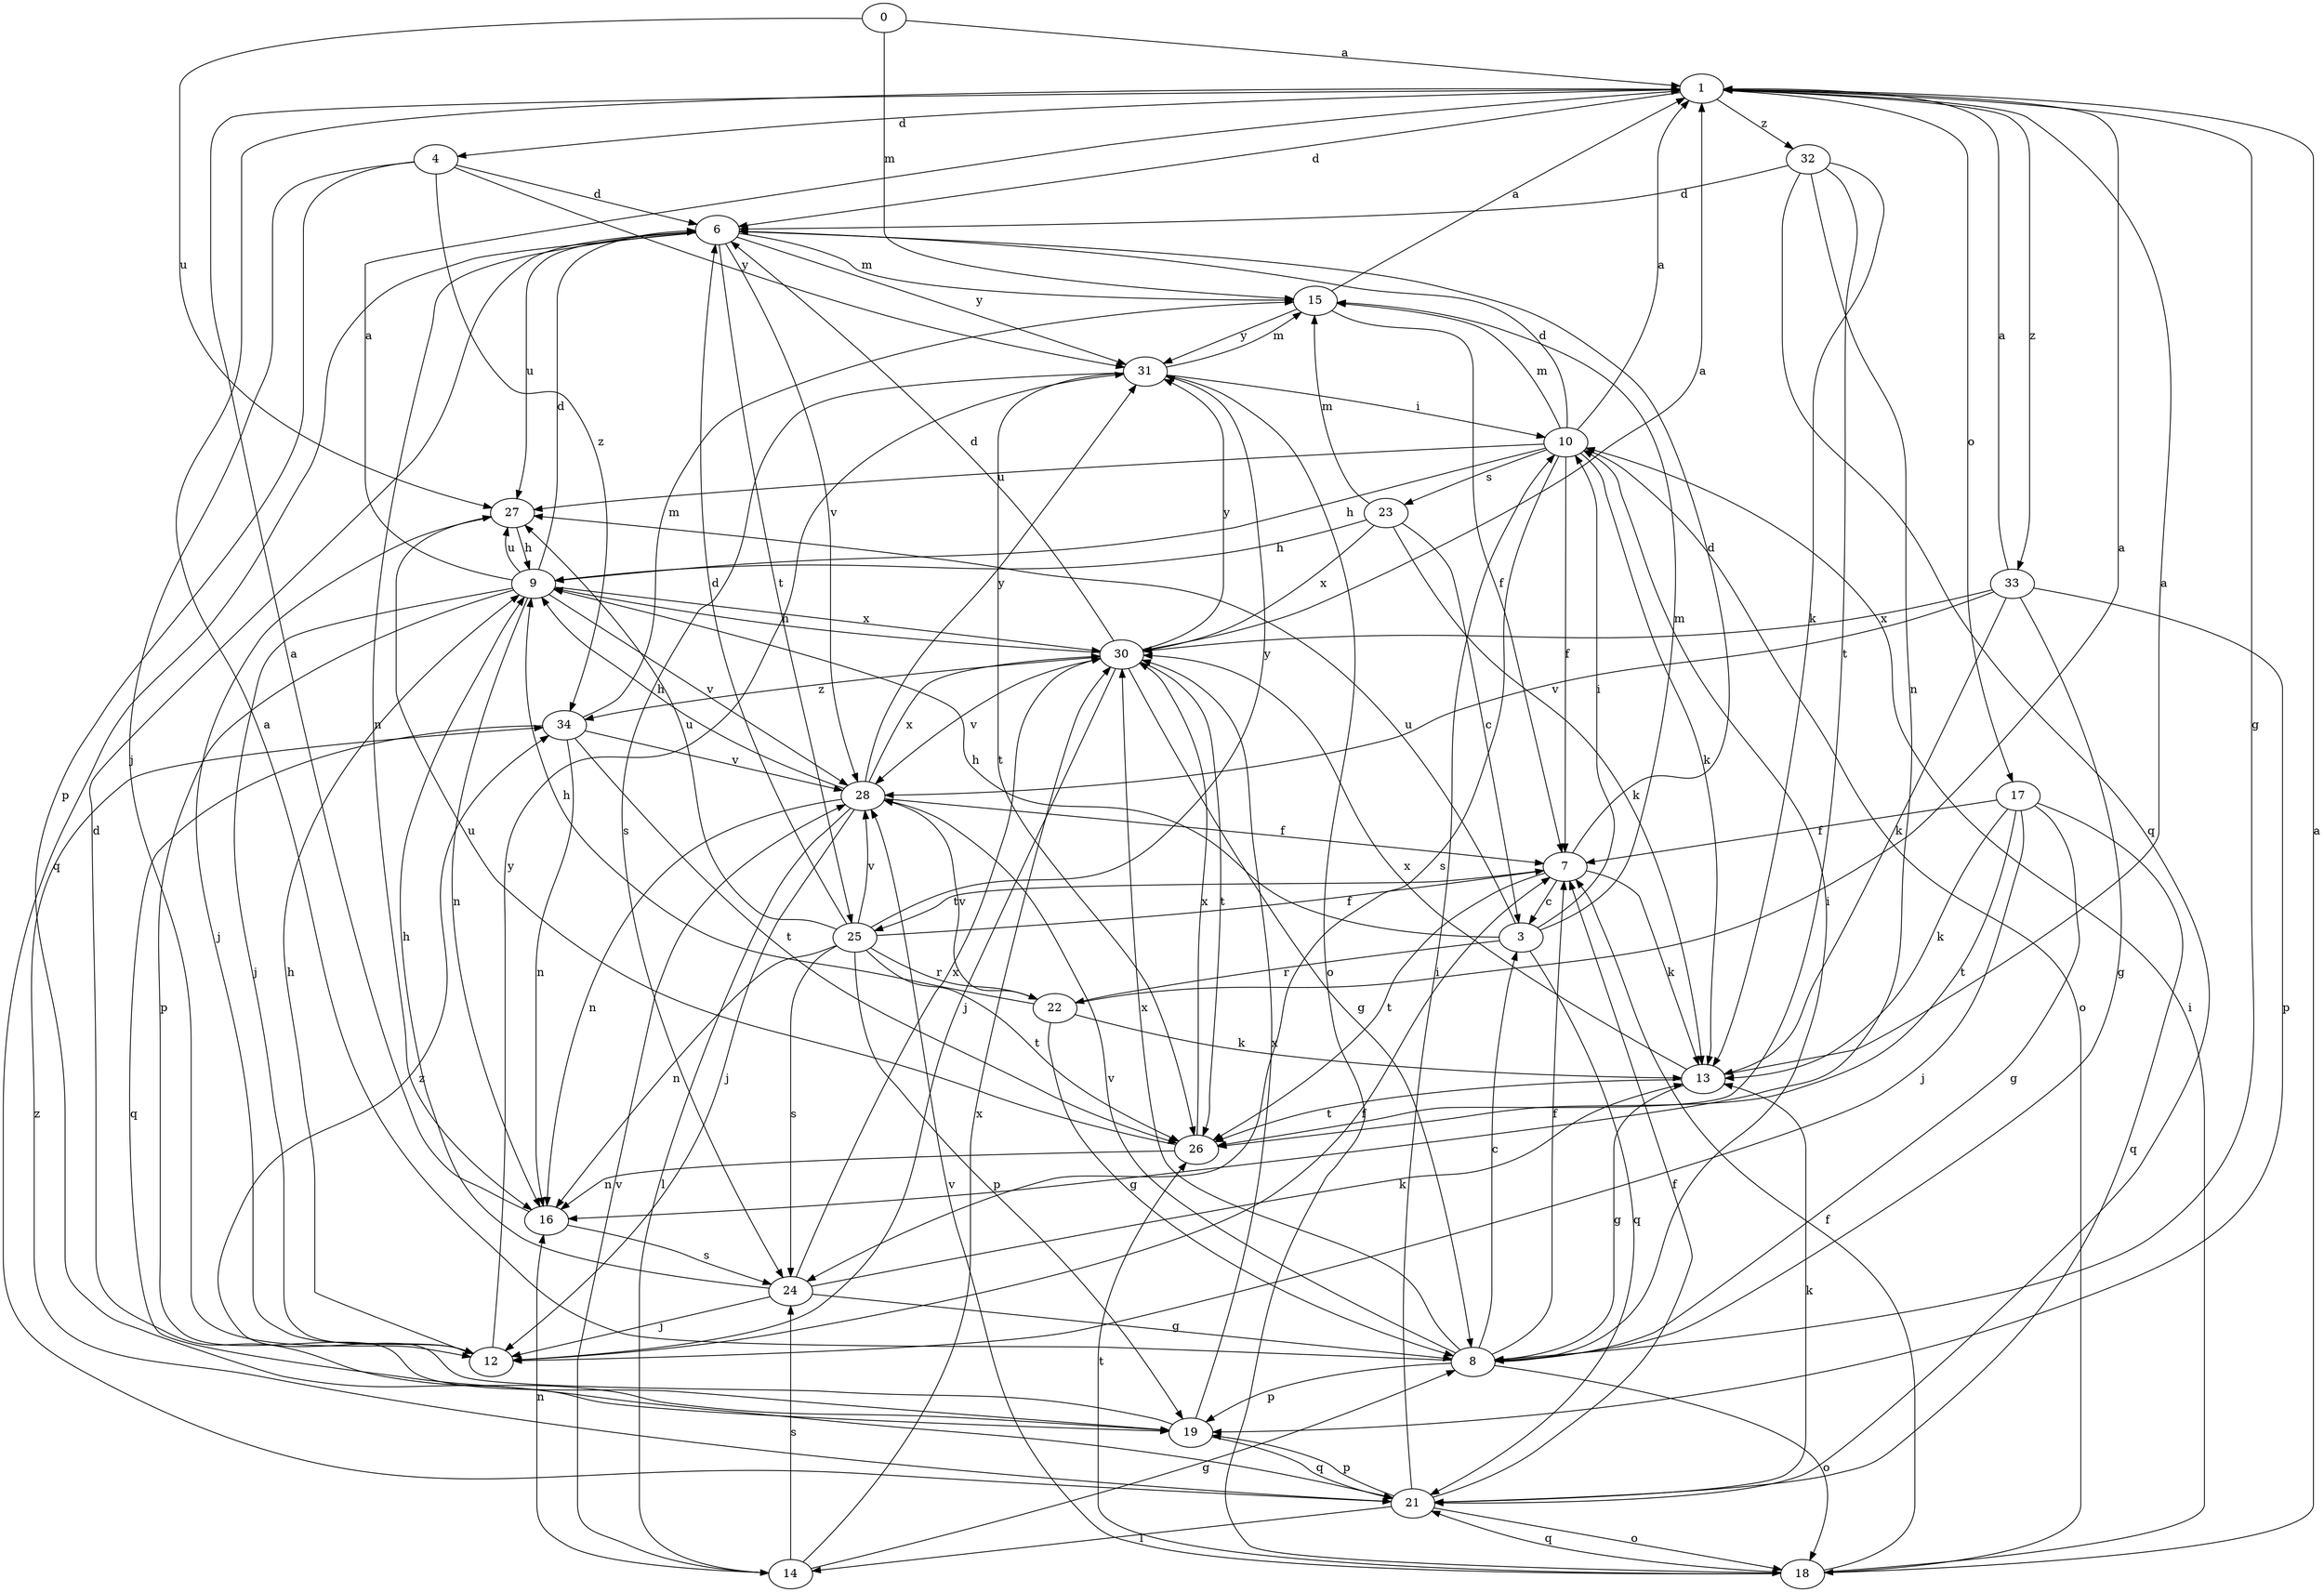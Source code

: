 strict digraph  {
0;
1;
3;
4;
6;
7;
8;
9;
10;
12;
13;
14;
15;
16;
17;
18;
19;
21;
22;
23;
24;
25;
26;
27;
28;
30;
31;
32;
33;
34;
0 -> 1  [label=a];
0 -> 15  [label=m];
0 -> 27  [label=u];
1 -> 4  [label=d];
1 -> 6  [label=d];
1 -> 8  [label=g];
1 -> 17  [label=o];
1 -> 32  [label=z];
1 -> 33  [label=z];
3 -> 9  [label=h];
3 -> 10  [label=i];
3 -> 15  [label=m];
3 -> 21  [label=q];
3 -> 22  [label=r];
3 -> 27  [label=u];
4 -> 6  [label=d];
4 -> 12  [label=j];
4 -> 19  [label=p];
4 -> 31  [label=y];
4 -> 34  [label=z];
6 -> 15  [label=m];
6 -> 16  [label=n];
6 -> 21  [label=q];
6 -> 25  [label=t];
6 -> 27  [label=u];
6 -> 28  [label=v];
6 -> 31  [label=y];
7 -> 3  [label=c];
7 -> 6  [label=d];
7 -> 13  [label=k];
7 -> 25  [label=t];
7 -> 26  [label=t];
8 -> 1  [label=a];
8 -> 3  [label=c];
8 -> 7  [label=f];
8 -> 10  [label=i];
8 -> 18  [label=o];
8 -> 19  [label=p];
8 -> 28  [label=v];
8 -> 30  [label=x];
9 -> 1  [label=a];
9 -> 6  [label=d];
9 -> 12  [label=j];
9 -> 16  [label=n];
9 -> 19  [label=p];
9 -> 27  [label=u];
9 -> 28  [label=v];
9 -> 30  [label=x];
10 -> 1  [label=a];
10 -> 6  [label=d];
10 -> 7  [label=f];
10 -> 9  [label=h];
10 -> 13  [label=k];
10 -> 15  [label=m];
10 -> 18  [label=o];
10 -> 23  [label=s];
10 -> 24  [label=s];
10 -> 27  [label=u];
12 -> 7  [label=f];
12 -> 9  [label=h];
12 -> 31  [label=y];
13 -> 1  [label=a];
13 -> 8  [label=g];
13 -> 26  [label=t];
13 -> 30  [label=x];
14 -> 8  [label=g];
14 -> 16  [label=n];
14 -> 24  [label=s];
14 -> 28  [label=v];
14 -> 30  [label=x];
15 -> 1  [label=a];
15 -> 7  [label=f];
15 -> 31  [label=y];
16 -> 1  [label=a];
16 -> 24  [label=s];
17 -> 7  [label=f];
17 -> 8  [label=g];
17 -> 12  [label=j];
17 -> 13  [label=k];
17 -> 21  [label=q];
17 -> 26  [label=t];
18 -> 1  [label=a];
18 -> 7  [label=f];
18 -> 10  [label=i];
18 -> 21  [label=q];
18 -> 26  [label=t];
18 -> 28  [label=v];
19 -> 6  [label=d];
19 -> 21  [label=q];
19 -> 30  [label=x];
19 -> 34  [label=z];
21 -> 7  [label=f];
21 -> 10  [label=i];
21 -> 13  [label=k];
21 -> 14  [label=l];
21 -> 18  [label=o];
21 -> 19  [label=p];
21 -> 34  [label=z];
22 -> 1  [label=a];
22 -> 8  [label=g];
22 -> 9  [label=h];
22 -> 13  [label=k];
22 -> 28  [label=v];
23 -> 3  [label=c];
23 -> 9  [label=h];
23 -> 13  [label=k];
23 -> 15  [label=m];
23 -> 30  [label=x];
24 -> 8  [label=g];
24 -> 9  [label=h];
24 -> 12  [label=j];
24 -> 13  [label=k];
24 -> 30  [label=x];
25 -> 6  [label=d];
25 -> 7  [label=f];
25 -> 16  [label=n];
25 -> 19  [label=p];
25 -> 22  [label=r];
25 -> 24  [label=s];
25 -> 26  [label=t];
25 -> 27  [label=u];
25 -> 28  [label=v];
25 -> 31  [label=y];
26 -> 16  [label=n];
26 -> 27  [label=u];
26 -> 30  [label=x];
27 -> 9  [label=h];
27 -> 12  [label=j];
28 -> 7  [label=f];
28 -> 9  [label=h];
28 -> 12  [label=j];
28 -> 14  [label=l];
28 -> 16  [label=n];
28 -> 30  [label=x];
28 -> 31  [label=y];
30 -> 1  [label=a];
30 -> 6  [label=d];
30 -> 8  [label=g];
30 -> 9  [label=h];
30 -> 12  [label=j];
30 -> 26  [label=t];
30 -> 28  [label=v];
30 -> 31  [label=y];
30 -> 34  [label=z];
31 -> 10  [label=i];
31 -> 15  [label=m];
31 -> 18  [label=o];
31 -> 24  [label=s];
31 -> 26  [label=t];
32 -> 6  [label=d];
32 -> 13  [label=k];
32 -> 16  [label=n];
32 -> 21  [label=q];
32 -> 26  [label=t];
33 -> 1  [label=a];
33 -> 8  [label=g];
33 -> 13  [label=k];
33 -> 19  [label=p];
33 -> 28  [label=v];
33 -> 30  [label=x];
34 -> 15  [label=m];
34 -> 16  [label=n];
34 -> 21  [label=q];
34 -> 26  [label=t];
34 -> 28  [label=v];
}
